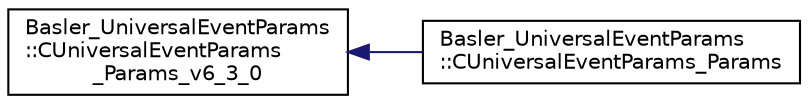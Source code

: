 digraph "Graphical Class Hierarchy"
{
  edge [fontname="Helvetica",fontsize="10",labelfontname="Helvetica",labelfontsize="10"];
  node [fontname="Helvetica",fontsize="10",shape=record];
  rankdir="LR";
  Node1 [label="Basler_UniversalEventParams\l::CUniversalEventParams\l_Params_v6_3_0",height=0.2,width=0.4,color="black", fillcolor="white", style="filled",URL="$class_basler___universal_event_params_1_1_c_universal_event_params___params__v6__3__0.html",tooltip="A parameter class containing all parameters as members that are available for pylon event grabbers..."];
  Node1 -> Node2 [dir="back",color="midnightblue",fontsize="10",style="solid",fontname="Helvetica"];
  Node2 [label="Basler_UniversalEventParams\l::CUniversalEventParams_Params",height=0.2,width=0.4,color="black", fillcolor="white", style="filled",URL="$class_basler___universal_event_params_1_1_c_universal_event_params___params.html",tooltip="A parameter class containing all parameters as members that are available for pylon event grabbers..."];
}
